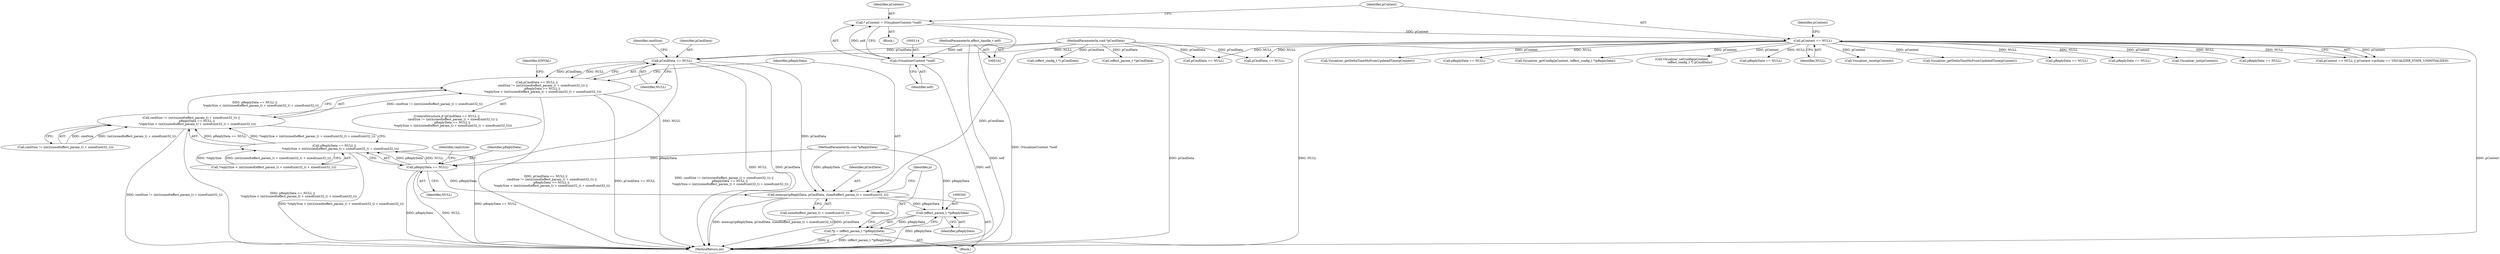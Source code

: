 digraph "0_Android_aeea52da00d210587fb3ed895de3d5f2e0264c88_11@pointer" {
"1000299" [label="(Call,pCmdData == NULL)"];
"1000106" [label="(MethodParameterIn,void *pCmdData)"];
"1000119" [label="(Call,pContext == NULL)"];
"1000111" [label="(Call,* pContext = (VisualizerContext *)self)"];
"1000113" [label="(Call,(VisualizerContext *)self)"];
"1000103" [label="(MethodParameterIn,effect_handle_t self)"];
"1000298" [label="(Call,pCmdData == NULL ||\n             cmdSize != (int)(sizeof(effect_param_t) + sizeof(uint32_t)) ||\n            pReplyData == NULL ||\n             *replySize < (int)(sizeof(effect_param_t) + sizeof(uint32_t) + sizeof(uint32_t)))"];
"1000313" [label="(Call,pReplyData == NULL)"];
"1000312" [label="(Call,pReplyData == NULL ||\n             *replySize < (int)(sizeof(effect_param_t) + sizeof(uint32_t) + sizeof(uint32_t)))"];
"1000302" [label="(Call,cmdSize != (int)(sizeof(effect_param_t) + sizeof(uint32_t)) ||\n            pReplyData == NULL ||\n             *replySize < (int)(sizeof(effect_param_t) + sizeof(uint32_t) + sizeof(uint32_t)))"];
"1000333" [label="(Call,memcpy(pReplyData, pCmdData, sizeof(effect_param_t) + sizeof(uint32_t)))"];
"1000344" [label="(Call,(effect_param_t *)pReplyData)"];
"1000342" [label="(Call,*p = (effect_param_t *)pReplyData)"];
"1000801" [label="(Call,Visualizer_getDeltaTimeMsFromUpdatedTime(pContext))"];
"1000303" [label="(Call,cmdSize != (int)(sizeof(effect_param_t) + sizeof(uint32_t)))"];
"1000302" [label="(Call,cmdSize != (int)(sizeof(effect_param_t) + sizeof(uint32_t)) ||\n            pReplyData == NULL ||\n             *replySize < (int)(sizeof(effect_param_t) + sizeof(uint32_t) + sizeof(uint32_t)))"];
"1000112" [label="(Identifier,pContext)"];
"1000300" [label="(Identifier,pCmdData)"];
"1000195" [label="(Call,pReplyData == NULL)"];
"1000304" [label="(Identifier,cmdSize)"];
"1000298" [label="(Call,pCmdData == NULL ||\n             cmdSize != (int)(sizeof(effect_param_t) + sizeof(uint32_t)) ||\n            pReplyData == NULL ||\n             *replySize < (int)(sizeof(effect_param_t) + sizeof(uint32_t) + sizeof(uint32_t)))"];
"1000207" [label="(Call,Visualizer_getConfig(pContext, (effect_config_t *)pReplyData))"];
"1000115" [label="(Identifier,self)"];
"1000346" [label="(Identifier,pReplyData)"];
"1000299" [label="(Call,pCmdData == NULL)"];
"1000160" [label="(Call,pCmdData == NULL)"];
"1000186" [label="(Call,Visualizer_setConfig(pContext,\n                 (effect_config_t *) pCmdData))"];
"1000108" [label="(MethodParameterIn,void *pReplyData)"];
"1000313" [label="(Call,pReplyData == NULL)"];
"1000336" [label="(Call,sizeof(effect_param_t) + sizeof(uint32_t))"];
"1000996" [label="(MethodReturn,int)"];
"1000119" [label="(Call,pContext == NULL)"];
"1000334" [label="(Identifier,pReplyData)"];
"1000621" [label="(Call,pReplyData == NULL)"];
"1000113" [label="(Call,(VisualizerContext *)self)"];
"1000316" [label="(Call,*replySize < (int)(sizeof(effect_param_t) + sizeof(uint32_t) + sizeof(uint32_t)))"];
"1000315" [label="(Identifier,NULL)"];
"1000297" [label="(ControlStructure,if (pCmdData == NULL ||\n             cmdSize != (int)(sizeof(effect_param_t) + sizeof(uint32_t)) ||\n            pReplyData == NULL ||\n             *replySize < (int)(sizeof(effect_param_t) + sizeof(uint32_t) + sizeof(uint32_t))))"];
"1000296" [label="(Block,)"];
"1000301" [label="(Identifier,NULL)"];
"1000188" [label="(Call,(effect_config_t *) pCmdData)"];
"1000121" [label="(Identifier,NULL)"];
"1000214" [label="(Call,Visualizer_reset(pContext))"];
"1000642" [label="(Call,Visualizer_getDeltaTimeMsFromUpdatedTime(pContext))"];
"1000220" [label="(Call,pReplyData == NULL)"];
"1000470" [label="(Call,pCmdData == NULL)"];
"1000111" [label="(Call,* pContext = (VisualizerContext *)self)"];
"1000137" [label="(Call,pReplyData == NULL)"];
"1000120" [label="(Identifier,pContext)"];
"1000314" [label="(Identifier,pReplyData)"];
"1000124" [label="(Identifier,pContext)"];
"1000335" [label="(Identifier,pCmdData)"];
"1000349" [label="(Identifier,p)"];
"1000332" [label="(Identifier,EINVAL)"];
"1000344" [label="(Call,(effect_param_t *)pReplyData)"];
"1000154" [label="(Call,Visualizer_init(pContext))"];
"1000103" [label="(MethodParameterIn,effect_handle_t self)"];
"1000333" [label="(Call,memcpy(pReplyData, pCmdData, sizeof(effect_param_t) + sizeof(uint32_t)))"];
"1000318" [label="(Identifier,replySize)"];
"1000342" [label="(Call,*p = (effect_param_t *)pReplyData)"];
"1000259" [label="(Call,pReplyData == NULL)"];
"1000109" [label="(Block,)"];
"1000312" [label="(Call,pReplyData == NULL ||\n             *replySize < (int)(sizeof(effect_param_t) + sizeof(uint32_t) + sizeof(uint32_t)))"];
"1000118" [label="(Call,pContext == NULL || pContext->mState == VISUALIZER_STATE_UNINITIALIZED)"];
"1000508" [label="(Call,(effect_param_t *)pCmdData)"];
"1000106" [label="(MethodParameterIn,void *pCmdData)"];
"1000343" [label="(Identifier,p)"];
"1000299" -> "1000298"  [label="AST: "];
"1000299" -> "1000301"  [label="CFG: "];
"1000300" -> "1000299"  [label="AST: "];
"1000301" -> "1000299"  [label="AST: "];
"1000304" -> "1000299"  [label="CFG: "];
"1000298" -> "1000299"  [label="CFG: "];
"1000299" -> "1000996"  [label="DDG: NULL"];
"1000299" -> "1000996"  [label="DDG: pCmdData"];
"1000299" -> "1000298"  [label="DDG: pCmdData"];
"1000299" -> "1000298"  [label="DDG: NULL"];
"1000106" -> "1000299"  [label="DDG: pCmdData"];
"1000119" -> "1000299"  [label="DDG: NULL"];
"1000299" -> "1000313"  [label="DDG: NULL"];
"1000299" -> "1000333"  [label="DDG: pCmdData"];
"1000106" -> "1000102"  [label="AST: "];
"1000106" -> "1000996"  [label="DDG: pCmdData"];
"1000106" -> "1000160"  [label="DDG: pCmdData"];
"1000106" -> "1000188"  [label="DDG: pCmdData"];
"1000106" -> "1000333"  [label="DDG: pCmdData"];
"1000106" -> "1000470"  [label="DDG: pCmdData"];
"1000106" -> "1000508"  [label="DDG: pCmdData"];
"1000119" -> "1000118"  [label="AST: "];
"1000119" -> "1000121"  [label="CFG: "];
"1000120" -> "1000119"  [label="AST: "];
"1000121" -> "1000119"  [label="AST: "];
"1000124" -> "1000119"  [label="CFG: "];
"1000118" -> "1000119"  [label="CFG: "];
"1000119" -> "1000996"  [label="DDG: NULL"];
"1000119" -> "1000996"  [label="DDG: pContext"];
"1000119" -> "1000118"  [label="DDG: pContext"];
"1000119" -> "1000118"  [label="DDG: NULL"];
"1000111" -> "1000119"  [label="DDG: pContext"];
"1000119" -> "1000137"  [label="DDG: NULL"];
"1000119" -> "1000154"  [label="DDG: pContext"];
"1000119" -> "1000160"  [label="DDG: NULL"];
"1000119" -> "1000186"  [label="DDG: pContext"];
"1000119" -> "1000195"  [label="DDG: NULL"];
"1000119" -> "1000207"  [label="DDG: pContext"];
"1000119" -> "1000214"  [label="DDG: pContext"];
"1000119" -> "1000220"  [label="DDG: NULL"];
"1000119" -> "1000259"  [label="DDG: NULL"];
"1000119" -> "1000470"  [label="DDG: NULL"];
"1000119" -> "1000621"  [label="DDG: NULL"];
"1000119" -> "1000642"  [label="DDG: pContext"];
"1000119" -> "1000801"  [label="DDG: pContext"];
"1000111" -> "1000109"  [label="AST: "];
"1000111" -> "1000113"  [label="CFG: "];
"1000112" -> "1000111"  [label="AST: "];
"1000113" -> "1000111"  [label="AST: "];
"1000120" -> "1000111"  [label="CFG: "];
"1000111" -> "1000996"  [label="DDG: (VisualizerContext *)self"];
"1000113" -> "1000111"  [label="DDG: self"];
"1000113" -> "1000115"  [label="CFG: "];
"1000114" -> "1000113"  [label="AST: "];
"1000115" -> "1000113"  [label="AST: "];
"1000113" -> "1000996"  [label="DDG: self"];
"1000103" -> "1000113"  [label="DDG: self"];
"1000103" -> "1000102"  [label="AST: "];
"1000103" -> "1000996"  [label="DDG: self"];
"1000298" -> "1000297"  [label="AST: "];
"1000298" -> "1000302"  [label="CFG: "];
"1000302" -> "1000298"  [label="AST: "];
"1000332" -> "1000298"  [label="CFG: "];
"1000334" -> "1000298"  [label="CFG: "];
"1000298" -> "1000996"  [label="DDG: pCmdData == NULL ||\n             cmdSize != (int)(sizeof(effect_param_t) + sizeof(uint32_t)) ||\n            pReplyData == NULL ||\n             *replySize < (int)(sizeof(effect_param_t) + sizeof(uint32_t) + sizeof(uint32_t))"];
"1000298" -> "1000996"  [label="DDG: pCmdData == NULL"];
"1000298" -> "1000996"  [label="DDG: cmdSize != (int)(sizeof(effect_param_t) + sizeof(uint32_t)) ||\n            pReplyData == NULL ||\n             *replySize < (int)(sizeof(effect_param_t) + sizeof(uint32_t) + sizeof(uint32_t))"];
"1000302" -> "1000298"  [label="DDG: cmdSize != (int)(sizeof(effect_param_t) + sizeof(uint32_t))"];
"1000302" -> "1000298"  [label="DDG: pReplyData == NULL ||\n             *replySize < (int)(sizeof(effect_param_t) + sizeof(uint32_t) + sizeof(uint32_t))"];
"1000313" -> "1000312"  [label="AST: "];
"1000313" -> "1000315"  [label="CFG: "];
"1000314" -> "1000313"  [label="AST: "];
"1000315" -> "1000313"  [label="AST: "];
"1000318" -> "1000313"  [label="CFG: "];
"1000312" -> "1000313"  [label="CFG: "];
"1000313" -> "1000996"  [label="DDG: NULL"];
"1000313" -> "1000996"  [label="DDG: pReplyData"];
"1000313" -> "1000312"  [label="DDG: pReplyData"];
"1000313" -> "1000312"  [label="DDG: NULL"];
"1000108" -> "1000313"  [label="DDG: pReplyData"];
"1000313" -> "1000333"  [label="DDG: pReplyData"];
"1000312" -> "1000302"  [label="AST: "];
"1000312" -> "1000316"  [label="CFG: "];
"1000316" -> "1000312"  [label="AST: "];
"1000302" -> "1000312"  [label="CFG: "];
"1000312" -> "1000996"  [label="DDG: *replySize < (int)(sizeof(effect_param_t) + sizeof(uint32_t) + sizeof(uint32_t))"];
"1000312" -> "1000996"  [label="DDG: pReplyData == NULL"];
"1000312" -> "1000302"  [label="DDG: pReplyData == NULL"];
"1000312" -> "1000302"  [label="DDG: *replySize < (int)(sizeof(effect_param_t) + sizeof(uint32_t) + sizeof(uint32_t))"];
"1000316" -> "1000312"  [label="DDG: *replySize"];
"1000316" -> "1000312"  [label="DDG: (int)(sizeof(effect_param_t) + sizeof(uint32_t) + sizeof(uint32_t))"];
"1000302" -> "1000303"  [label="CFG: "];
"1000303" -> "1000302"  [label="AST: "];
"1000302" -> "1000996"  [label="DDG: pReplyData == NULL ||\n             *replySize < (int)(sizeof(effect_param_t) + sizeof(uint32_t) + sizeof(uint32_t))"];
"1000302" -> "1000996"  [label="DDG: cmdSize != (int)(sizeof(effect_param_t) + sizeof(uint32_t))"];
"1000303" -> "1000302"  [label="DDG: cmdSize"];
"1000303" -> "1000302"  [label="DDG: (int)(sizeof(effect_param_t) + sizeof(uint32_t))"];
"1000333" -> "1000296"  [label="AST: "];
"1000333" -> "1000336"  [label="CFG: "];
"1000334" -> "1000333"  [label="AST: "];
"1000335" -> "1000333"  [label="AST: "];
"1000336" -> "1000333"  [label="AST: "];
"1000343" -> "1000333"  [label="CFG: "];
"1000333" -> "1000996"  [label="DDG: memcpy(pReplyData, pCmdData, sizeof(effect_param_t) + sizeof(uint32_t))"];
"1000333" -> "1000996"  [label="DDG: pCmdData"];
"1000108" -> "1000333"  [label="DDG: pReplyData"];
"1000333" -> "1000344"  [label="DDG: pReplyData"];
"1000344" -> "1000342"  [label="AST: "];
"1000344" -> "1000346"  [label="CFG: "];
"1000345" -> "1000344"  [label="AST: "];
"1000346" -> "1000344"  [label="AST: "];
"1000342" -> "1000344"  [label="CFG: "];
"1000344" -> "1000996"  [label="DDG: pReplyData"];
"1000344" -> "1000342"  [label="DDG: pReplyData"];
"1000108" -> "1000344"  [label="DDG: pReplyData"];
"1000342" -> "1000296"  [label="AST: "];
"1000343" -> "1000342"  [label="AST: "];
"1000349" -> "1000342"  [label="CFG: "];
"1000342" -> "1000996"  [label="DDG: (effect_param_t *)pReplyData"];
"1000342" -> "1000996"  [label="DDG: p"];
}
